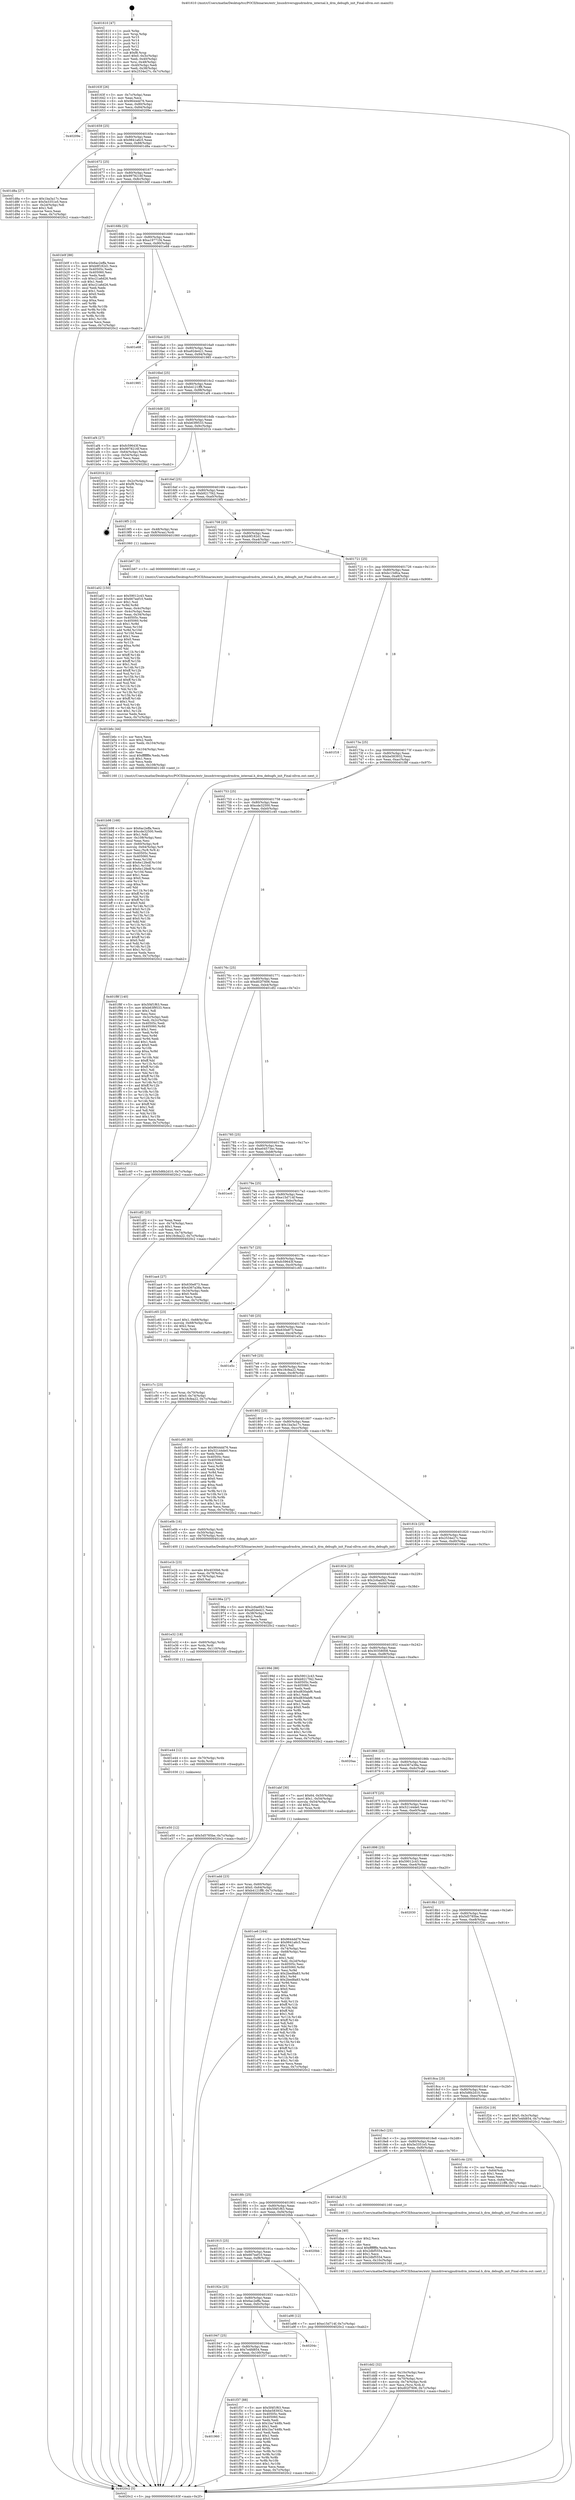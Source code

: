 digraph "0x401610" {
  label = "0x401610 (/mnt/c/Users/mathe/Desktop/tcc/POCII/binaries/extr_linuxdriversgpudrmdrm_internal.h_drm_debugfs_init_Final-ollvm.out::main(0))"
  labelloc = "t"
  node[shape=record]

  Entry [label="",width=0.3,height=0.3,shape=circle,fillcolor=black,style=filled]
  "0x40163f" [label="{
     0x40163f [26]\l
     | [instrs]\l
     &nbsp;&nbsp;0x40163f \<+3\>: mov -0x7c(%rbp),%eax\l
     &nbsp;&nbsp;0x401642 \<+2\>: mov %eax,%ecx\l
     &nbsp;&nbsp;0x401644 \<+6\>: sub $0x9644dd76,%ecx\l
     &nbsp;&nbsp;0x40164a \<+3\>: mov %eax,-0x80(%rbp)\l
     &nbsp;&nbsp;0x40164d \<+6\>: mov %ecx,-0x84(%rbp)\l
     &nbsp;&nbsp;0x401653 \<+6\>: je 000000000040209e \<main+0xa8e\>\l
  }"]
  "0x40209e" [label="{
     0x40209e\l
  }", style=dashed]
  "0x401659" [label="{
     0x401659 [25]\l
     | [instrs]\l
     &nbsp;&nbsp;0x401659 \<+5\>: jmp 000000000040165e \<main+0x4e\>\l
     &nbsp;&nbsp;0x40165e \<+3\>: mov -0x80(%rbp),%eax\l
     &nbsp;&nbsp;0x401661 \<+5\>: sub $0x9841a6c5,%eax\l
     &nbsp;&nbsp;0x401666 \<+6\>: mov %eax,-0x88(%rbp)\l
     &nbsp;&nbsp;0x40166c \<+6\>: je 0000000000401d8a \<main+0x77a\>\l
  }"]
  Exit [label="",width=0.3,height=0.3,shape=circle,fillcolor=black,style=filled,peripheries=2]
  "0x401d8a" [label="{
     0x401d8a [27]\l
     | [instrs]\l
     &nbsp;&nbsp;0x401d8a \<+5\>: mov $0x1ba3a17c,%eax\l
     &nbsp;&nbsp;0x401d8f \<+5\>: mov $0x5e3351e5,%ecx\l
     &nbsp;&nbsp;0x401d94 \<+3\>: mov -0x2d(%rbp),%dl\l
     &nbsp;&nbsp;0x401d97 \<+3\>: test $0x1,%dl\l
     &nbsp;&nbsp;0x401d9a \<+3\>: cmovne %ecx,%eax\l
     &nbsp;&nbsp;0x401d9d \<+3\>: mov %eax,-0x7c(%rbp)\l
     &nbsp;&nbsp;0x401da0 \<+5\>: jmp 00000000004020c2 \<main+0xab2\>\l
  }"]
  "0x401672" [label="{
     0x401672 [25]\l
     | [instrs]\l
     &nbsp;&nbsp;0x401672 \<+5\>: jmp 0000000000401677 \<main+0x67\>\l
     &nbsp;&nbsp;0x401677 \<+3\>: mov -0x80(%rbp),%eax\l
     &nbsp;&nbsp;0x40167a \<+5\>: sub $0x9978216f,%eax\l
     &nbsp;&nbsp;0x40167f \<+6\>: mov %eax,-0x8c(%rbp)\l
     &nbsp;&nbsp;0x401685 \<+6\>: je 0000000000401b0f \<main+0x4ff\>\l
  }"]
  "0x401960" [label="{
     0x401960\l
  }", style=dashed]
  "0x401b0f" [label="{
     0x401b0f [88]\l
     | [instrs]\l
     &nbsp;&nbsp;0x401b0f \<+5\>: mov $0x6ac2effa,%eax\l
     &nbsp;&nbsp;0x401b14 \<+5\>: mov $0xb9f182d1,%ecx\l
     &nbsp;&nbsp;0x401b19 \<+7\>: mov 0x40505c,%edx\l
     &nbsp;&nbsp;0x401b20 \<+7\>: mov 0x405060,%esi\l
     &nbsp;&nbsp;0x401b27 \<+2\>: mov %edx,%edi\l
     &nbsp;&nbsp;0x401b29 \<+6\>: sub $0xc21a6d26,%edi\l
     &nbsp;&nbsp;0x401b2f \<+3\>: sub $0x1,%edi\l
     &nbsp;&nbsp;0x401b32 \<+6\>: add $0xc21a6d26,%edi\l
     &nbsp;&nbsp;0x401b38 \<+3\>: imul %edi,%edx\l
     &nbsp;&nbsp;0x401b3b \<+3\>: and $0x1,%edx\l
     &nbsp;&nbsp;0x401b3e \<+3\>: cmp $0x0,%edx\l
     &nbsp;&nbsp;0x401b41 \<+4\>: sete %r8b\l
     &nbsp;&nbsp;0x401b45 \<+3\>: cmp $0xa,%esi\l
     &nbsp;&nbsp;0x401b48 \<+4\>: setl %r9b\l
     &nbsp;&nbsp;0x401b4c \<+3\>: mov %r8b,%r10b\l
     &nbsp;&nbsp;0x401b4f \<+3\>: and %r9b,%r10b\l
     &nbsp;&nbsp;0x401b52 \<+3\>: xor %r9b,%r8b\l
     &nbsp;&nbsp;0x401b55 \<+3\>: or %r8b,%r10b\l
     &nbsp;&nbsp;0x401b58 \<+4\>: test $0x1,%r10b\l
     &nbsp;&nbsp;0x401b5c \<+3\>: cmovne %ecx,%eax\l
     &nbsp;&nbsp;0x401b5f \<+3\>: mov %eax,-0x7c(%rbp)\l
     &nbsp;&nbsp;0x401b62 \<+5\>: jmp 00000000004020c2 \<main+0xab2\>\l
  }"]
  "0x40168b" [label="{
     0x40168b [25]\l
     | [instrs]\l
     &nbsp;&nbsp;0x40168b \<+5\>: jmp 0000000000401690 \<main+0x80\>\l
     &nbsp;&nbsp;0x401690 \<+3\>: mov -0x80(%rbp),%eax\l
     &nbsp;&nbsp;0x401693 \<+5\>: sub $0xa19771f4,%eax\l
     &nbsp;&nbsp;0x401698 \<+6\>: mov %eax,-0x90(%rbp)\l
     &nbsp;&nbsp;0x40169e \<+6\>: je 0000000000401e68 \<main+0x858\>\l
  }"]
  "0x401f37" [label="{
     0x401f37 [88]\l
     | [instrs]\l
     &nbsp;&nbsp;0x401f37 \<+5\>: mov $0x5f4f1f63,%eax\l
     &nbsp;&nbsp;0x401f3c \<+5\>: mov $0xbe583932,%ecx\l
     &nbsp;&nbsp;0x401f41 \<+7\>: mov 0x40505c,%edx\l
     &nbsp;&nbsp;0x401f48 \<+7\>: mov 0x405060,%esi\l
     &nbsp;&nbsp;0x401f4f \<+2\>: mov %edx,%edi\l
     &nbsp;&nbsp;0x401f51 \<+6\>: sub $0x1ba7448b,%edi\l
     &nbsp;&nbsp;0x401f57 \<+3\>: sub $0x1,%edi\l
     &nbsp;&nbsp;0x401f5a \<+6\>: add $0x1ba7448b,%edi\l
     &nbsp;&nbsp;0x401f60 \<+3\>: imul %edi,%edx\l
     &nbsp;&nbsp;0x401f63 \<+3\>: and $0x1,%edx\l
     &nbsp;&nbsp;0x401f66 \<+3\>: cmp $0x0,%edx\l
     &nbsp;&nbsp;0x401f69 \<+4\>: sete %r8b\l
     &nbsp;&nbsp;0x401f6d \<+3\>: cmp $0xa,%esi\l
     &nbsp;&nbsp;0x401f70 \<+4\>: setl %r9b\l
     &nbsp;&nbsp;0x401f74 \<+3\>: mov %r8b,%r10b\l
     &nbsp;&nbsp;0x401f77 \<+3\>: and %r9b,%r10b\l
     &nbsp;&nbsp;0x401f7a \<+3\>: xor %r9b,%r8b\l
     &nbsp;&nbsp;0x401f7d \<+3\>: or %r8b,%r10b\l
     &nbsp;&nbsp;0x401f80 \<+4\>: test $0x1,%r10b\l
     &nbsp;&nbsp;0x401f84 \<+3\>: cmovne %ecx,%eax\l
     &nbsp;&nbsp;0x401f87 \<+3\>: mov %eax,-0x7c(%rbp)\l
     &nbsp;&nbsp;0x401f8a \<+5\>: jmp 00000000004020c2 \<main+0xab2\>\l
  }"]
  "0x401e68" [label="{
     0x401e68\l
  }", style=dashed]
  "0x4016a4" [label="{
     0x4016a4 [25]\l
     | [instrs]\l
     &nbsp;&nbsp;0x4016a4 \<+5\>: jmp 00000000004016a9 \<main+0x99\>\l
     &nbsp;&nbsp;0x4016a9 \<+3\>: mov -0x80(%rbp),%eax\l
     &nbsp;&nbsp;0x4016ac \<+5\>: sub $0xa92de421,%eax\l
     &nbsp;&nbsp;0x4016b1 \<+6\>: mov %eax,-0x94(%rbp)\l
     &nbsp;&nbsp;0x4016b7 \<+6\>: je 0000000000401985 \<main+0x375\>\l
  }"]
  "0x401947" [label="{
     0x401947 [25]\l
     | [instrs]\l
     &nbsp;&nbsp;0x401947 \<+5\>: jmp 000000000040194c \<main+0x33c\>\l
     &nbsp;&nbsp;0x40194c \<+3\>: mov -0x80(%rbp),%eax\l
     &nbsp;&nbsp;0x40194f \<+5\>: sub $0x7e4fd854,%eax\l
     &nbsp;&nbsp;0x401954 \<+6\>: mov %eax,-0x100(%rbp)\l
     &nbsp;&nbsp;0x40195a \<+6\>: je 0000000000401f37 \<main+0x927\>\l
  }"]
  "0x401985" [label="{
     0x401985\l
  }", style=dashed]
  "0x4016bd" [label="{
     0x4016bd [25]\l
     | [instrs]\l
     &nbsp;&nbsp;0x4016bd \<+5\>: jmp 00000000004016c2 \<main+0xb2\>\l
     &nbsp;&nbsp;0x4016c2 \<+3\>: mov -0x80(%rbp),%eax\l
     &nbsp;&nbsp;0x4016c5 \<+5\>: sub $0xb4121ff8,%eax\l
     &nbsp;&nbsp;0x4016ca \<+6\>: mov %eax,-0x98(%rbp)\l
     &nbsp;&nbsp;0x4016d0 \<+6\>: je 0000000000401af4 \<main+0x4e4\>\l
  }"]
  "0x40204c" [label="{
     0x40204c\l
  }", style=dashed]
  "0x401af4" [label="{
     0x401af4 [27]\l
     | [instrs]\l
     &nbsp;&nbsp;0x401af4 \<+5\>: mov $0xfc59643f,%eax\l
     &nbsp;&nbsp;0x401af9 \<+5\>: mov $0x9978216f,%ecx\l
     &nbsp;&nbsp;0x401afe \<+3\>: mov -0x64(%rbp),%edx\l
     &nbsp;&nbsp;0x401b01 \<+3\>: cmp -0x54(%rbp),%edx\l
     &nbsp;&nbsp;0x401b04 \<+3\>: cmovl %ecx,%eax\l
     &nbsp;&nbsp;0x401b07 \<+3\>: mov %eax,-0x7c(%rbp)\l
     &nbsp;&nbsp;0x401b0a \<+5\>: jmp 00000000004020c2 \<main+0xab2\>\l
  }"]
  "0x4016d6" [label="{
     0x4016d6 [25]\l
     | [instrs]\l
     &nbsp;&nbsp;0x4016d6 \<+5\>: jmp 00000000004016db \<main+0xcb\>\l
     &nbsp;&nbsp;0x4016db \<+3\>: mov -0x80(%rbp),%eax\l
     &nbsp;&nbsp;0x4016de \<+5\>: sub $0xb63f9533,%eax\l
     &nbsp;&nbsp;0x4016e3 \<+6\>: mov %eax,-0x9c(%rbp)\l
     &nbsp;&nbsp;0x4016e9 \<+6\>: je 000000000040201b \<main+0xa0b\>\l
  }"]
  "0x401e50" [label="{
     0x401e50 [12]\l
     | [instrs]\l
     &nbsp;&nbsp;0x401e50 \<+7\>: movl $0x5d5785be,-0x7c(%rbp)\l
     &nbsp;&nbsp;0x401e57 \<+5\>: jmp 00000000004020c2 \<main+0xab2\>\l
  }"]
  "0x40201b" [label="{
     0x40201b [21]\l
     | [instrs]\l
     &nbsp;&nbsp;0x40201b \<+3\>: mov -0x2c(%rbp),%eax\l
     &nbsp;&nbsp;0x40201e \<+7\>: add $0xf8,%rsp\l
     &nbsp;&nbsp;0x402025 \<+1\>: pop %rbx\l
     &nbsp;&nbsp;0x402026 \<+2\>: pop %r12\l
     &nbsp;&nbsp;0x402028 \<+2\>: pop %r13\l
     &nbsp;&nbsp;0x40202a \<+2\>: pop %r14\l
     &nbsp;&nbsp;0x40202c \<+2\>: pop %r15\l
     &nbsp;&nbsp;0x40202e \<+1\>: pop %rbp\l
     &nbsp;&nbsp;0x40202f \<+1\>: ret\l
  }"]
  "0x4016ef" [label="{
     0x4016ef [25]\l
     | [instrs]\l
     &nbsp;&nbsp;0x4016ef \<+5\>: jmp 00000000004016f4 \<main+0xe4\>\l
     &nbsp;&nbsp;0x4016f4 \<+3\>: mov -0x80(%rbp),%eax\l
     &nbsp;&nbsp;0x4016f7 \<+5\>: sub $0xb9217f42,%eax\l
     &nbsp;&nbsp;0x4016fc \<+6\>: mov %eax,-0xa0(%rbp)\l
     &nbsp;&nbsp;0x401702 \<+6\>: je 00000000004019f5 \<main+0x3e5\>\l
  }"]
  "0x401e44" [label="{
     0x401e44 [12]\l
     | [instrs]\l
     &nbsp;&nbsp;0x401e44 \<+4\>: mov -0x70(%rbp),%rdx\l
     &nbsp;&nbsp;0x401e48 \<+3\>: mov %rdx,%rdi\l
     &nbsp;&nbsp;0x401e4b \<+5\>: call 0000000000401030 \<free@plt\>\l
     | [calls]\l
     &nbsp;&nbsp;0x401030 \{1\} (unknown)\l
  }"]
  "0x4019f5" [label="{
     0x4019f5 [13]\l
     | [instrs]\l
     &nbsp;&nbsp;0x4019f5 \<+4\>: mov -0x48(%rbp),%rax\l
     &nbsp;&nbsp;0x4019f9 \<+4\>: mov 0x8(%rax),%rdi\l
     &nbsp;&nbsp;0x4019fd \<+5\>: call 0000000000401060 \<atoi@plt\>\l
     | [calls]\l
     &nbsp;&nbsp;0x401060 \{1\} (unknown)\l
  }"]
  "0x401708" [label="{
     0x401708 [25]\l
     | [instrs]\l
     &nbsp;&nbsp;0x401708 \<+5\>: jmp 000000000040170d \<main+0xfd\>\l
     &nbsp;&nbsp;0x40170d \<+3\>: mov -0x80(%rbp),%eax\l
     &nbsp;&nbsp;0x401710 \<+5\>: sub $0xb9f182d1,%eax\l
     &nbsp;&nbsp;0x401715 \<+6\>: mov %eax,-0xa4(%rbp)\l
     &nbsp;&nbsp;0x40171b \<+6\>: je 0000000000401b67 \<main+0x557\>\l
  }"]
  "0x401e32" [label="{
     0x401e32 [18]\l
     | [instrs]\l
     &nbsp;&nbsp;0x401e32 \<+4\>: mov -0x60(%rbp),%rdx\l
     &nbsp;&nbsp;0x401e36 \<+3\>: mov %rdx,%rdi\l
     &nbsp;&nbsp;0x401e39 \<+6\>: mov %eax,-0x110(%rbp)\l
     &nbsp;&nbsp;0x401e3f \<+5\>: call 0000000000401030 \<free@plt\>\l
     | [calls]\l
     &nbsp;&nbsp;0x401030 \{1\} (unknown)\l
  }"]
  "0x401b67" [label="{
     0x401b67 [5]\l
     | [instrs]\l
     &nbsp;&nbsp;0x401b67 \<+5\>: call 0000000000401160 \<next_i\>\l
     | [calls]\l
     &nbsp;&nbsp;0x401160 \{1\} (/mnt/c/Users/mathe/Desktop/tcc/POCII/binaries/extr_linuxdriversgpudrmdrm_internal.h_drm_debugfs_init_Final-ollvm.out::next_i)\l
  }"]
  "0x401721" [label="{
     0x401721 [25]\l
     | [instrs]\l
     &nbsp;&nbsp;0x401721 \<+5\>: jmp 0000000000401726 \<main+0x116\>\l
     &nbsp;&nbsp;0x401726 \<+3\>: mov -0x80(%rbp),%eax\l
     &nbsp;&nbsp;0x401729 \<+5\>: sub $0xbc15dfca,%eax\l
     &nbsp;&nbsp;0x40172e \<+6\>: mov %eax,-0xa8(%rbp)\l
     &nbsp;&nbsp;0x401734 \<+6\>: je 0000000000401f18 \<main+0x908\>\l
  }"]
  "0x401e1b" [label="{
     0x401e1b [23]\l
     | [instrs]\l
     &nbsp;&nbsp;0x401e1b \<+10\>: movabs $0x4030b6,%rdi\l
     &nbsp;&nbsp;0x401e25 \<+3\>: mov %eax,-0x78(%rbp)\l
     &nbsp;&nbsp;0x401e28 \<+3\>: mov -0x78(%rbp),%esi\l
     &nbsp;&nbsp;0x401e2b \<+2\>: mov $0x0,%al\l
     &nbsp;&nbsp;0x401e2d \<+5\>: call 0000000000401040 \<printf@plt\>\l
     | [calls]\l
     &nbsp;&nbsp;0x401040 \{1\} (unknown)\l
  }"]
  "0x401f18" [label="{
     0x401f18\l
  }", style=dashed]
  "0x40173a" [label="{
     0x40173a [25]\l
     | [instrs]\l
     &nbsp;&nbsp;0x40173a \<+5\>: jmp 000000000040173f \<main+0x12f\>\l
     &nbsp;&nbsp;0x40173f \<+3\>: mov -0x80(%rbp),%eax\l
     &nbsp;&nbsp;0x401742 \<+5\>: sub $0xbe583932,%eax\l
     &nbsp;&nbsp;0x401747 \<+6\>: mov %eax,-0xac(%rbp)\l
     &nbsp;&nbsp;0x40174d \<+6\>: je 0000000000401f8f \<main+0x97f\>\l
  }"]
  "0x401dd2" [label="{
     0x401dd2 [32]\l
     | [instrs]\l
     &nbsp;&nbsp;0x401dd2 \<+6\>: mov -0x10c(%rbp),%ecx\l
     &nbsp;&nbsp;0x401dd8 \<+3\>: imul %eax,%ecx\l
     &nbsp;&nbsp;0x401ddb \<+4\>: mov -0x70(%rbp),%rsi\l
     &nbsp;&nbsp;0x401ddf \<+4\>: movslq -0x74(%rbp),%rdi\l
     &nbsp;&nbsp;0x401de3 \<+3\>: mov %ecx,(%rsi,%rdi,4)\l
     &nbsp;&nbsp;0x401de6 \<+7\>: movl $0xd02f7606,-0x7c(%rbp)\l
     &nbsp;&nbsp;0x401ded \<+5\>: jmp 00000000004020c2 \<main+0xab2\>\l
  }"]
  "0x401f8f" [label="{
     0x401f8f [140]\l
     | [instrs]\l
     &nbsp;&nbsp;0x401f8f \<+5\>: mov $0x5f4f1f63,%eax\l
     &nbsp;&nbsp;0x401f94 \<+5\>: mov $0xb63f9533,%ecx\l
     &nbsp;&nbsp;0x401f99 \<+2\>: mov $0x1,%dl\l
     &nbsp;&nbsp;0x401f9b \<+2\>: xor %esi,%esi\l
     &nbsp;&nbsp;0x401f9d \<+3\>: mov -0x3c(%rbp),%edi\l
     &nbsp;&nbsp;0x401fa0 \<+3\>: mov %edi,-0x2c(%rbp)\l
     &nbsp;&nbsp;0x401fa3 \<+7\>: mov 0x40505c,%edi\l
     &nbsp;&nbsp;0x401faa \<+8\>: mov 0x405060,%r8d\l
     &nbsp;&nbsp;0x401fb2 \<+3\>: sub $0x1,%esi\l
     &nbsp;&nbsp;0x401fb5 \<+3\>: mov %edi,%r9d\l
     &nbsp;&nbsp;0x401fb8 \<+3\>: add %esi,%r9d\l
     &nbsp;&nbsp;0x401fbb \<+4\>: imul %r9d,%edi\l
     &nbsp;&nbsp;0x401fbf \<+3\>: and $0x1,%edi\l
     &nbsp;&nbsp;0x401fc2 \<+3\>: cmp $0x0,%edi\l
     &nbsp;&nbsp;0x401fc5 \<+4\>: sete %r10b\l
     &nbsp;&nbsp;0x401fc9 \<+4\>: cmp $0xa,%r8d\l
     &nbsp;&nbsp;0x401fcd \<+4\>: setl %r11b\l
     &nbsp;&nbsp;0x401fd1 \<+3\>: mov %r10b,%bl\l
     &nbsp;&nbsp;0x401fd4 \<+3\>: xor $0xff,%bl\l
     &nbsp;&nbsp;0x401fd7 \<+3\>: mov %r11b,%r14b\l
     &nbsp;&nbsp;0x401fda \<+4\>: xor $0xff,%r14b\l
     &nbsp;&nbsp;0x401fde \<+3\>: xor $0x1,%dl\l
     &nbsp;&nbsp;0x401fe1 \<+3\>: mov %bl,%r15b\l
     &nbsp;&nbsp;0x401fe4 \<+4\>: and $0xff,%r15b\l
     &nbsp;&nbsp;0x401fe8 \<+3\>: and %dl,%r10b\l
     &nbsp;&nbsp;0x401feb \<+3\>: mov %r14b,%r12b\l
     &nbsp;&nbsp;0x401fee \<+4\>: and $0xff,%r12b\l
     &nbsp;&nbsp;0x401ff2 \<+3\>: and %dl,%r11b\l
     &nbsp;&nbsp;0x401ff5 \<+3\>: or %r10b,%r15b\l
     &nbsp;&nbsp;0x401ff8 \<+3\>: or %r11b,%r12b\l
     &nbsp;&nbsp;0x401ffb \<+3\>: xor %r12b,%r15b\l
     &nbsp;&nbsp;0x401ffe \<+3\>: or %r14b,%bl\l
     &nbsp;&nbsp;0x402001 \<+3\>: xor $0xff,%bl\l
     &nbsp;&nbsp;0x402004 \<+3\>: or $0x1,%dl\l
     &nbsp;&nbsp;0x402007 \<+2\>: and %dl,%bl\l
     &nbsp;&nbsp;0x402009 \<+3\>: or %bl,%r15b\l
     &nbsp;&nbsp;0x40200c \<+4\>: test $0x1,%r15b\l
     &nbsp;&nbsp;0x402010 \<+3\>: cmovne %ecx,%eax\l
     &nbsp;&nbsp;0x402013 \<+3\>: mov %eax,-0x7c(%rbp)\l
     &nbsp;&nbsp;0x402016 \<+5\>: jmp 00000000004020c2 \<main+0xab2\>\l
  }"]
  "0x401753" [label="{
     0x401753 [25]\l
     | [instrs]\l
     &nbsp;&nbsp;0x401753 \<+5\>: jmp 0000000000401758 \<main+0x148\>\l
     &nbsp;&nbsp;0x401758 \<+3\>: mov -0x80(%rbp),%eax\l
     &nbsp;&nbsp;0x40175b \<+5\>: sub $0xcde32500,%eax\l
     &nbsp;&nbsp;0x401760 \<+6\>: mov %eax,-0xb0(%rbp)\l
     &nbsp;&nbsp;0x401766 \<+6\>: je 0000000000401c40 \<main+0x630\>\l
  }"]
  "0x401daa" [label="{
     0x401daa [40]\l
     | [instrs]\l
     &nbsp;&nbsp;0x401daa \<+5\>: mov $0x2,%ecx\l
     &nbsp;&nbsp;0x401daf \<+1\>: cltd\l
     &nbsp;&nbsp;0x401db0 \<+2\>: idiv %ecx\l
     &nbsp;&nbsp;0x401db2 \<+6\>: imul $0xfffffffe,%edx,%ecx\l
     &nbsp;&nbsp;0x401db8 \<+6\>: sub $0x2dbf5554,%ecx\l
     &nbsp;&nbsp;0x401dbe \<+3\>: add $0x1,%ecx\l
     &nbsp;&nbsp;0x401dc1 \<+6\>: add $0x2dbf5554,%ecx\l
     &nbsp;&nbsp;0x401dc7 \<+6\>: mov %ecx,-0x10c(%rbp)\l
     &nbsp;&nbsp;0x401dcd \<+5\>: call 0000000000401160 \<next_i\>\l
     | [calls]\l
     &nbsp;&nbsp;0x401160 \{1\} (/mnt/c/Users/mathe/Desktop/tcc/POCII/binaries/extr_linuxdriversgpudrmdrm_internal.h_drm_debugfs_init_Final-ollvm.out::next_i)\l
  }"]
  "0x401c40" [label="{
     0x401c40 [12]\l
     | [instrs]\l
     &nbsp;&nbsp;0x401c40 \<+7\>: movl $0x5d6b2d10,-0x7c(%rbp)\l
     &nbsp;&nbsp;0x401c47 \<+5\>: jmp 00000000004020c2 \<main+0xab2\>\l
  }"]
  "0x40176c" [label="{
     0x40176c [25]\l
     | [instrs]\l
     &nbsp;&nbsp;0x40176c \<+5\>: jmp 0000000000401771 \<main+0x161\>\l
     &nbsp;&nbsp;0x401771 \<+3\>: mov -0x80(%rbp),%eax\l
     &nbsp;&nbsp;0x401774 \<+5\>: sub $0xd02f7606,%eax\l
     &nbsp;&nbsp;0x401779 \<+6\>: mov %eax,-0xb4(%rbp)\l
     &nbsp;&nbsp;0x40177f \<+6\>: je 0000000000401df2 \<main+0x7e2\>\l
  }"]
  "0x401c7c" [label="{
     0x401c7c [23]\l
     | [instrs]\l
     &nbsp;&nbsp;0x401c7c \<+4\>: mov %rax,-0x70(%rbp)\l
     &nbsp;&nbsp;0x401c80 \<+7\>: movl $0x0,-0x74(%rbp)\l
     &nbsp;&nbsp;0x401c87 \<+7\>: movl $0x18cfea22,-0x7c(%rbp)\l
     &nbsp;&nbsp;0x401c8e \<+5\>: jmp 00000000004020c2 \<main+0xab2\>\l
  }"]
  "0x401df2" [label="{
     0x401df2 [25]\l
     | [instrs]\l
     &nbsp;&nbsp;0x401df2 \<+2\>: xor %eax,%eax\l
     &nbsp;&nbsp;0x401df4 \<+3\>: mov -0x74(%rbp),%ecx\l
     &nbsp;&nbsp;0x401df7 \<+3\>: sub $0x1,%eax\l
     &nbsp;&nbsp;0x401dfa \<+2\>: sub %eax,%ecx\l
     &nbsp;&nbsp;0x401dfc \<+3\>: mov %ecx,-0x74(%rbp)\l
     &nbsp;&nbsp;0x401dff \<+7\>: movl $0x18cfea22,-0x7c(%rbp)\l
     &nbsp;&nbsp;0x401e06 \<+5\>: jmp 00000000004020c2 \<main+0xab2\>\l
  }"]
  "0x401785" [label="{
     0x401785 [25]\l
     | [instrs]\l
     &nbsp;&nbsp;0x401785 \<+5\>: jmp 000000000040178a \<main+0x17a\>\l
     &nbsp;&nbsp;0x40178a \<+3\>: mov -0x80(%rbp),%eax\l
     &nbsp;&nbsp;0x40178d \<+5\>: sub $0xe04573ec,%eax\l
     &nbsp;&nbsp;0x401792 \<+6\>: mov %eax,-0xb8(%rbp)\l
     &nbsp;&nbsp;0x401798 \<+6\>: je 0000000000401ec0 \<main+0x8b0\>\l
  }"]
  "0x401b98" [label="{
     0x401b98 [168]\l
     | [instrs]\l
     &nbsp;&nbsp;0x401b98 \<+5\>: mov $0x6ac2effa,%ecx\l
     &nbsp;&nbsp;0x401b9d \<+5\>: mov $0xcde32500,%edx\l
     &nbsp;&nbsp;0x401ba2 \<+3\>: mov $0x1,%dil\l
     &nbsp;&nbsp;0x401ba5 \<+6\>: mov -0x108(%rbp),%esi\l
     &nbsp;&nbsp;0x401bab \<+3\>: imul %eax,%esi\l
     &nbsp;&nbsp;0x401bae \<+4\>: mov -0x60(%rbp),%r8\l
     &nbsp;&nbsp;0x401bb2 \<+4\>: movslq -0x64(%rbp),%r9\l
     &nbsp;&nbsp;0x401bb6 \<+4\>: mov %esi,(%r8,%r9,4)\l
     &nbsp;&nbsp;0x401bba \<+7\>: mov 0x40505c,%eax\l
     &nbsp;&nbsp;0x401bc1 \<+7\>: mov 0x405060,%esi\l
     &nbsp;&nbsp;0x401bc8 \<+3\>: mov %eax,%r10d\l
     &nbsp;&nbsp;0x401bcb \<+7\>: add $0x6e12fedf,%r10d\l
     &nbsp;&nbsp;0x401bd2 \<+4\>: sub $0x1,%r10d\l
     &nbsp;&nbsp;0x401bd6 \<+7\>: sub $0x6e12fedf,%r10d\l
     &nbsp;&nbsp;0x401bdd \<+4\>: imul %r10d,%eax\l
     &nbsp;&nbsp;0x401be1 \<+3\>: and $0x1,%eax\l
     &nbsp;&nbsp;0x401be4 \<+3\>: cmp $0x0,%eax\l
     &nbsp;&nbsp;0x401be7 \<+4\>: sete %r11b\l
     &nbsp;&nbsp;0x401beb \<+3\>: cmp $0xa,%esi\l
     &nbsp;&nbsp;0x401bee \<+3\>: setl %bl\l
     &nbsp;&nbsp;0x401bf1 \<+3\>: mov %r11b,%r14b\l
     &nbsp;&nbsp;0x401bf4 \<+4\>: xor $0xff,%r14b\l
     &nbsp;&nbsp;0x401bf8 \<+3\>: mov %bl,%r15b\l
     &nbsp;&nbsp;0x401bfb \<+4\>: xor $0xff,%r15b\l
     &nbsp;&nbsp;0x401bff \<+4\>: xor $0x0,%dil\l
     &nbsp;&nbsp;0x401c03 \<+3\>: mov %r14b,%r12b\l
     &nbsp;&nbsp;0x401c06 \<+4\>: and $0x0,%r12b\l
     &nbsp;&nbsp;0x401c0a \<+3\>: and %dil,%r11b\l
     &nbsp;&nbsp;0x401c0d \<+3\>: mov %r15b,%r13b\l
     &nbsp;&nbsp;0x401c10 \<+4\>: and $0x0,%r13b\l
     &nbsp;&nbsp;0x401c14 \<+3\>: and %dil,%bl\l
     &nbsp;&nbsp;0x401c17 \<+3\>: or %r11b,%r12b\l
     &nbsp;&nbsp;0x401c1a \<+3\>: or %bl,%r13b\l
     &nbsp;&nbsp;0x401c1d \<+3\>: xor %r13b,%r12b\l
     &nbsp;&nbsp;0x401c20 \<+3\>: or %r15b,%r14b\l
     &nbsp;&nbsp;0x401c23 \<+4\>: xor $0xff,%r14b\l
     &nbsp;&nbsp;0x401c27 \<+4\>: or $0x0,%dil\l
     &nbsp;&nbsp;0x401c2b \<+3\>: and %dil,%r14b\l
     &nbsp;&nbsp;0x401c2e \<+3\>: or %r14b,%r12b\l
     &nbsp;&nbsp;0x401c31 \<+4\>: test $0x1,%r12b\l
     &nbsp;&nbsp;0x401c35 \<+3\>: cmovne %edx,%ecx\l
     &nbsp;&nbsp;0x401c38 \<+3\>: mov %ecx,-0x7c(%rbp)\l
     &nbsp;&nbsp;0x401c3b \<+5\>: jmp 00000000004020c2 \<main+0xab2\>\l
  }"]
  "0x401ec0" [label="{
     0x401ec0\l
  }", style=dashed]
  "0x40179e" [label="{
     0x40179e [25]\l
     | [instrs]\l
     &nbsp;&nbsp;0x40179e \<+5\>: jmp 00000000004017a3 \<main+0x193\>\l
     &nbsp;&nbsp;0x4017a3 \<+3\>: mov -0x80(%rbp),%eax\l
     &nbsp;&nbsp;0x4017a6 \<+5\>: sub $0xe15d714f,%eax\l
     &nbsp;&nbsp;0x4017ab \<+6\>: mov %eax,-0xbc(%rbp)\l
     &nbsp;&nbsp;0x4017b1 \<+6\>: je 0000000000401aa4 \<main+0x494\>\l
  }"]
  "0x401b6c" [label="{
     0x401b6c [44]\l
     | [instrs]\l
     &nbsp;&nbsp;0x401b6c \<+2\>: xor %ecx,%ecx\l
     &nbsp;&nbsp;0x401b6e \<+5\>: mov $0x2,%edx\l
     &nbsp;&nbsp;0x401b73 \<+6\>: mov %edx,-0x104(%rbp)\l
     &nbsp;&nbsp;0x401b79 \<+1\>: cltd\l
     &nbsp;&nbsp;0x401b7a \<+6\>: mov -0x104(%rbp),%esi\l
     &nbsp;&nbsp;0x401b80 \<+2\>: idiv %esi\l
     &nbsp;&nbsp;0x401b82 \<+6\>: imul $0xfffffffe,%edx,%edx\l
     &nbsp;&nbsp;0x401b88 \<+3\>: sub $0x1,%ecx\l
     &nbsp;&nbsp;0x401b8b \<+2\>: sub %ecx,%edx\l
     &nbsp;&nbsp;0x401b8d \<+6\>: mov %edx,-0x108(%rbp)\l
     &nbsp;&nbsp;0x401b93 \<+5\>: call 0000000000401160 \<next_i\>\l
     | [calls]\l
     &nbsp;&nbsp;0x401160 \{1\} (/mnt/c/Users/mathe/Desktop/tcc/POCII/binaries/extr_linuxdriversgpudrmdrm_internal.h_drm_debugfs_init_Final-ollvm.out::next_i)\l
  }"]
  "0x401aa4" [label="{
     0x401aa4 [27]\l
     | [instrs]\l
     &nbsp;&nbsp;0x401aa4 \<+5\>: mov $0x630e873,%eax\l
     &nbsp;&nbsp;0x401aa9 \<+5\>: mov $0x4367a38a,%ecx\l
     &nbsp;&nbsp;0x401aae \<+3\>: mov -0x34(%rbp),%edx\l
     &nbsp;&nbsp;0x401ab1 \<+3\>: cmp $0x0,%edx\l
     &nbsp;&nbsp;0x401ab4 \<+3\>: cmove %ecx,%eax\l
     &nbsp;&nbsp;0x401ab7 \<+3\>: mov %eax,-0x7c(%rbp)\l
     &nbsp;&nbsp;0x401aba \<+5\>: jmp 00000000004020c2 \<main+0xab2\>\l
  }"]
  "0x4017b7" [label="{
     0x4017b7 [25]\l
     | [instrs]\l
     &nbsp;&nbsp;0x4017b7 \<+5\>: jmp 00000000004017bc \<main+0x1ac\>\l
     &nbsp;&nbsp;0x4017bc \<+3\>: mov -0x80(%rbp),%eax\l
     &nbsp;&nbsp;0x4017bf \<+5\>: sub $0xfc59643f,%eax\l
     &nbsp;&nbsp;0x4017c4 \<+6\>: mov %eax,-0xc0(%rbp)\l
     &nbsp;&nbsp;0x4017ca \<+6\>: je 0000000000401c65 \<main+0x655\>\l
  }"]
  "0x401add" [label="{
     0x401add [23]\l
     | [instrs]\l
     &nbsp;&nbsp;0x401add \<+4\>: mov %rax,-0x60(%rbp)\l
     &nbsp;&nbsp;0x401ae1 \<+7\>: movl $0x0,-0x64(%rbp)\l
     &nbsp;&nbsp;0x401ae8 \<+7\>: movl $0xb4121ff8,-0x7c(%rbp)\l
     &nbsp;&nbsp;0x401aef \<+5\>: jmp 00000000004020c2 \<main+0xab2\>\l
  }"]
  "0x401c65" [label="{
     0x401c65 [23]\l
     | [instrs]\l
     &nbsp;&nbsp;0x401c65 \<+7\>: movl $0x1,-0x68(%rbp)\l
     &nbsp;&nbsp;0x401c6c \<+4\>: movslq -0x68(%rbp),%rax\l
     &nbsp;&nbsp;0x401c70 \<+4\>: shl $0x2,%rax\l
     &nbsp;&nbsp;0x401c74 \<+3\>: mov %rax,%rdi\l
     &nbsp;&nbsp;0x401c77 \<+5\>: call 0000000000401050 \<malloc@plt\>\l
     | [calls]\l
     &nbsp;&nbsp;0x401050 \{1\} (unknown)\l
  }"]
  "0x4017d0" [label="{
     0x4017d0 [25]\l
     | [instrs]\l
     &nbsp;&nbsp;0x4017d0 \<+5\>: jmp 00000000004017d5 \<main+0x1c5\>\l
     &nbsp;&nbsp;0x4017d5 \<+3\>: mov -0x80(%rbp),%eax\l
     &nbsp;&nbsp;0x4017d8 \<+5\>: sub $0x630e873,%eax\l
     &nbsp;&nbsp;0x4017dd \<+6\>: mov %eax,-0xc4(%rbp)\l
     &nbsp;&nbsp;0x4017e3 \<+6\>: je 0000000000401e5c \<main+0x84c\>\l
  }"]
  "0x40192e" [label="{
     0x40192e [25]\l
     | [instrs]\l
     &nbsp;&nbsp;0x40192e \<+5\>: jmp 0000000000401933 \<main+0x323\>\l
     &nbsp;&nbsp;0x401933 \<+3\>: mov -0x80(%rbp),%eax\l
     &nbsp;&nbsp;0x401936 \<+5\>: sub $0x6ac2effa,%eax\l
     &nbsp;&nbsp;0x40193b \<+6\>: mov %eax,-0xfc(%rbp)\l
     &nbsp;&nbsp;0x401941 \<+6\>: je 000000000040204c \<main+0xa3c\>\l
  }"]
  "0x401e5c" [label="{
     0x401e5c\l
  }", style=dashed]
  "0x4017e9" [label="{
     0x4017e9 [25]\l
     | [instrs]\l
     &nbsp;&nbsp;0x4017e9 \<+5\>: jmp 00000000004017ee \<main+0x1de\>\l
     &nbsp;&nbsp;0x4017ee \<+3\>: mov -0x80(%rbp),%eax\l
     &nbsp;&nbsp;0x4017f1 \<+5\>: sub $0x18cfea22,%eax\l
     &nbsp;&nbsp;0x4017f6 \<+6\>: mov %eax,-0xc8(%rbp)\l
     &nbsp;&nbsp;0x4017fc \<+6\>: je 0000000000401c93 \<main+0x683\>\l
  }"]
  "0x401a98" [label="{
     0x401a98 [12]\l
     | [instrs]\l
     &nbsp;&nbsp;0x401a98 \<+7\>: movl $0xe15d714f,-0x7c(%rbp)\l
     &nbsp;&nbsp;0x401a9f \<+5\>: jmp 00000000004020c2 \<main+0xab2\>\l
  }"]
  "0x401c93" [label="{
     0x401c93 [83]\l
     | [instrs]\l
     &nbsp;&nbsp;0x401c93 \<+5\>: mov $0x9644dd76,%eax\l
     &nbsp;&nbsp;0x401c98 \<+5\>: mov $0x52144de0,%ecx\l
     &nbsp;&nbsp;0x401c9d \<+2\>: xor %edx,%edx\l
     &nbsp;&nbsp;0x401c9f \<+7\>: mov 0x40505c,%esi\l
     &nbsp;&nbsp;0x401ca6 \<+7\>: mov 0x405060,%edi\l
     &nbsp;&nbsp;0x401cad \<+3\>: sub $0x1,%edx\l
     &nbsp;&nbsp;0x401cb0 \<+3\>: mov %esi,%r8d\l
     &nbsp;&nbsp;0x401cb3 \<+3\>: add %edx,%r8d\l
     &nbsp;&nbsp;0x401cb6 \<+4\>: imul %r8d,%esi\l
     &nbsp;&nbsp;0x401cba \<+3\>: and $0x1,%esi\l
     &nbsp;&nbsp;0x401cbd \<+3\>: cmp $0x0,%esi\l
     &nbsp;&nbsp;0x401cc0 \<+4\>: sete %r9b\l
     &nbsp;&nbsp;0x401cc4 \<+3\>: cmp $0xa,%edi\l
     &nbsp;&nbsp;0x401cc7 \<+4\>: setl %r10b\l
     &nbsp;&nbsp;0x401ccb \<+3\>: mov %r9b,%r11b\l
     &nbsp;&nbsp;0x401cce \<+3\>: and %r10b,%r11b\l
     &nbsp;&nbsp;0x401cd1 \<+3\>: xor %r10b,%r9b\l
     &nbsp;&nbsp;0x401cd4 \<+3\>: or %r9b,%r11b\l
     &nbsp;&nbsp;0x401cd7 \<+4\>: test $0x1,%r11b\l
     &nbsp;&nbsp;0x401cdb \<+3\>: cmovne %ecx,%eax\l
     &nbsp;&nbsp;0x401cde \<+3\>: mov %eax,-0x7c(%rbp)\l
     &nbsp;&nbsp;0x401ce1 \<+5\>: jmp 00000000004020c2 \<main+0xab2\>\l
  }"]
  "0x401802" [label="{
     0x401802 [25]\l
     | [instrs]\l
     &nbsp;&nbsp;0x401802 \<+5\>: jmp 0000000000401807 \<main+0x1f7\>\l
     &nbsp;&nbsp;0x401807 \<+3\>: mov -0x80(%rbp),%eax\l
     &nbsp;&nbsp;0x40180a \<+5\>: sub $0x1ba3a17c,%eax\l
     &nbsp;&nbsp;0x40180f \<+6\>: mov %eax,-0xcc(%rbp)\l
     &nbsp;&nbsp;0x401815 \<+6\>: je 0000000000401e0b \<main+0x7fb\>\l
  }"]
  "0x401915" [label="{
     0x401915 [25]\l
     | [instrs]\l
     &nbsp;&nbsp;0x401915 \<+5\>: jmp 000000000040191a \<main+0x30a\>\l
     &nbsp;&nbsp;0x40191a \<+3\>: mov -0x80(%rbp),%eax\l
     &nbsp;&nbsp;0x40191d \<+5\>: sub $0x667eef10,%eax\l
     &nbsp;&nbsp;0x401922 \<+6\>: mov %eax,-0xf8(%rbp)\l
     &nbsp;&nbsp;0x401928 \<+6\>: je 0000000000401a98 \<main+0x488\>\l
  }"]
  "0x401e0b" [label="{
     0x401e0b [16]\l
     | [instrs]\l
     &nbsp;&nbsp;0x401e0b \<+4\>: mov -0x60(%rbp),%rdi\l
     &nbsp;&nbsp;0x401e0f \<+3\>: mov -0x50(%rbp),%esi\l
     &nbsp;&nbsp;0x401e12 \<+4\>: mov -0x70(%rbp),%rdx\l
     &nbsp;&nbsp;0x401e16 \<+5\>: call 0000000000401400 \<drm_debugfs_init\>\l
     | [calls]\l
     &nbsp;&nbsp;0x401400 \{1\} (/mnt/c/Users/mathe/Desktop/tcc/POCII/binaries/extr_linuxdriversgpudrmdrm_internal.h_drm_debugfs_init_Final-ollvm.out::drm_debugfs_init)\l
  }"]
  "0x40181b" [label="{
     0x40181b [25]\l
     | [instrs]\l
     &nbsp;&nbsp;0x40181b \<+5\>: jmp 0000000000401820 \<main+0x210\>\l
     &nbsp;&nbsp;0x401820 \<+3\>: mov -0x80(%rbp),%eax\l
     &nbsp;&nbsp;0x401823 \<+5\>: sub $0x2534e27c,%eax\l
     &nbsp;&nbsp;0x401828 \<+6\>: mov %eax,-0xd0(%rbp)\l
     &nbsp;&nbsp;0x40182e \<+6\>: je 000000000040196a \<main+0x35a\>\l
  }"]
  "0x4020bb" [label="{
     0x4020bb\l
  }", style=dashed]
  "0x40196a" [label="{
     0x40196a [27]\l
     | [instrs]\l
     &nbsp;&nbsp;0x40196a \<+5\>: mov $0x2c6adf43,%eax\l
     &nbsp;&nbsp;0x40196f \<+5\>: mov $0xa92de421,%ecx\l
     &nbsp;&nbsp;0x401974 \<+3\>: mov -0x38(%rbp),%edx\l
     &nbsp;&nbsp;0x401977 \<+3\>: cmp $0x2,%edx\l
     &nbsp;&nbsp;0x40197a \<+3\>: cmovne %ecx,%eax\l
     &nbsp;&nbsp;0x40197d \<+3\>: mov %eax,-0x7c(%rbp)\l
     &nbsp;&nbsp;0x401980 \<+5\>: jmp 00000000004020c2 \<main+0xab2\>\l
  }"]
  "0x401834" [label="{
     0x401834 [25]\l
     | [instrs]\l
     &nbsp;&nbsp;0x401834 \<+5\>: jmp 0000000000401839 \<main+0x229\>\l
     &nbsp;&nbsp;0x401839 \<+3\>: mov -0x80(%rbp),%eax\l
     &nbsp;&nbsp;0x40183c \<+5\>: sub $0x2c6adf43,%eax\l
     &nbsp;&nbsp;0x401841 \<+6\>: mov %eax,-0xd4(%rbp)\l
     &nbsp;&nbsp;0x401847 \<+6\>: je 000000000040199d \<main+0x38d\>\l
  }"]
  "0x4020c2" [label="{
     0x4020c2 [5]\l
     | [instrs]\l
     &nbsp;&nbsp;0x4020c2 \<+5\>: jmp 000000000040163f \<main+0x2f\>\l
  }"]
  "0x401610" [label="{
     0x401610 [47]\l
     | [instrs]\l
     &nbsp;&nbsp;0x401610 \<+1\>: push %rbp\l
     &nbsp;&nbsp;0x401611 \<+3\>: mov %rsp,%rbp\l
     &nbsp;&nbsp;0x401614 \<+2\>: push %r15\l
     &nbsp;&nbsp;0x401616 \<+2\>: push %r14\l
     &nbsp;&nbsp;0x401618 \<+2\>: push %r13\l
     &nbsp;&nbsp;0x40161a \<+2\>: push %r12\l
     &nbsp;&nbsp;0x40161c \<+1\>: push %rbx\l
     &nbsp;&nbsp;0x40161d \<+7\>: sub $0xf8,%rsp\l
     &nbsp;&nbsp;0x401624 \<+7\>: movl $0x0,-0x3c(%rbp)\l
     &nbsp;&nbsp;0x40162b \<+3\>: mov %edi,-0x40(%rbp)\l
     &nbsp;&nbsp;0x40162e \<+4\>: mov %rsi,-0x48(%rbp)\l
     &nbsp;&nbsp;0x401632 \<+3\>: mov -0x40(%rbp),%edi\l
     &nbsp;&nbsp;0x401635 \<+3\>: mov %edi,-0x38(%rbp)\l
     &nbsp;&nbsp;0x401638 \<+7\>: movl $0x2534e27c,-0x7c(%rbp)\l
  }"]
  "0x4018fc" [label="{
     0x4018fc [25]\l
     | [instrs]\l
     &nbsp;&nbsp;0x4018fc \<+5\>: jmp 0000000000401901 \<main+0x2f1\>\l
     &nbsp;&nbsp;0x401901 \<+3\>: mov -0x80(%rbp),%eax\l
     &nbsp;&nbsp;0x401904 \<+5\>: sub $0x5f4f1f63,%eax\l
     &nbsp;&nbsp;0x401909 \<+6\>: mov %eax,-0xf4(%rbp)\l
     &nbsp;&nbsp;0x40190f \<+6\>: je 00000000004020bb \<main+0xaab\>\l
  }"]
  "0x40199d" [label="{
     0x40199d [88]\l
     | [instrs]\l
     &nbsp;&nbsp;0x40199d \<+5\>: mov $0x59012c43,%eax\l
     &nbsp;&nbsp;0x4019a2 \<+5\>: mov $0xb9217f42,%ecx\l
     &nbsp;&nbsp;0x4019a7 \<+7\>: mov 0x40505c,%edx\l
     &nbsp;&nbsp;0x4019ae \<+7\>: mov 0x405060,%esi\l
     &nbsp;&nbsp;0x4019b5 \<+2\>: mov %edx,%edi\l
     &nbsp;&nbsp;0x4019b7 \<+6\>: sub $0xd830abf6,%edi\l
     &nbsp;&nbsp;0x4019bd \<+3\>: sub $0x1,%edi\l
     &nbsp;&nbsp;0x4019c0 \<+6\>: add $0xd830abf6,%edi\l
     &nbsp;&nbsp;0x4019c6 \<+3\>: imul %edi,%edx\l
     &nbsp;&nbsp;0x4019c9 \<+3\>: and $0x1,%edx\l
     &nbsp;&nbsp;0x4019cc \<+3\>: cmp $0x0,%edx\l
     &nbsp;&nbsp;0x4019cf \<+4\>: sete %r8b\l
     &nbsp;&nbsp;0x4019d3 \<+3\>: cmp $0xa,%esi\l
     &nbsp;&nbsp;0x4019d6 \<+4\>: setl %r9b\l
     &nbsp;&nbsp;0x4019da \<+3\>: mov %r8b,%r10b\l
     &nbsp;&nbsp;0x4019dd \<+3\>: and %r9b,%r10b\l
     &nbsp;&nbsp;0x4019e0 \<+3\>: xor %r9b,%r8b\l
     &nbsp;&nbsp;0x4019e3 \<+3\>: or %r8b,%r10b\l
     &nbsp;&nbsp;0x4019e6 \<+4\>: test $0x1,%r10b\l
     &nbsp;&nbsp;0x4019ea \<+3\>: cmovne %ecx,%eax\l
     &nbsp;&nbsp;0x4019ed \<+3\>: mov %eax,-0x7c(%rbp)\l
     &nbsp;&nbsp;0x4019f0 \<+5\>: jmp 00000000004020c2 \<main+0xab2\>\l
  }"]
  "0x40184d" [label="{
     0x40184d [25]\l
     | [instrs]\l
     &nbsp;&nbsp;0x40184d \<+5\>: jmp 0000000000401852 \<main+0x242\>\l
     &nbsp;&nbsp;0x401852 \<+3\>: mov -0x80(%rbp),%eax\l
     &nbsp;&nbsp;0x401855 \<+5\>: sub $0x30358008,%eax\l
     &nbsp;&nbsp;0x40185a \<+6\>: mov %eax,-0xd8(%rbp)\l
     &nbsp;&nbsp;0x401860 \<+6\>: je 00000000004020aa \<main+0xa9a\>\l
  }"]
  "0x401a02" [label="{
     0x401a02 [150]\l
     | [instrs]\l
     &nbsp;&nbsp;0x401a02 \<+5\>: mov $0x59012c43,%ecx\l
     &nbsp;&nbsp;0x401a07 \<+5\>: mov $0x667eef10,%edx\l
     &nbsp;&nbsp;0x401a0c \<+3\>: mov $0x1,%sil\l
     &nbsp;&nbsp;0x401a0f \<+3\>: xor %r8d,%r8d\l
     &nbsp;&nbsp;0x401a12 \<+3\>: mov %eax,-0x4c(%rbp)\l
     &nbsp;&nbsp;0x401a15 \<+3\>: mov -0x4c(%rbp),%eax\l
     &nbsp;&nbsp;0x401a18 \<+3\>: mov %eax,-0x34(%rbp)\l
     &nbsp;&nbsp;0x401a1b \<+7\>: mov 0x40505c,%eax\l
     &nbsp;&nbsp;0x401a22 \<+8\>: mov 0x405060,%r9d\l
     &nbsp;&nbsp;0x401a2a \<+4\>: sub $0x1,%r8d\l
     &nbsp;&nbsp;0x401a2e \<+3\>: mov %eax,%r10d\l
     &nbsp;&nbsp;0x401a31 \<+3\>: add %r8d,%r10d\l
     &nbsp;&nbsp;0x401a34 \<+4\>: imul %r10d,%eax\l
     &nbsp;&nbsp;0x401a38 \<+3\>: and $0x1,%eax\l
     &nbsp;&nbsp;0x401a3b \<+3\>: cmp $0x0,%eax\l
     &nbsp;&nbsp;0x401a3e \<+4\>: sete %r11b\l
     &nbsp;&nbsp;0x401a42 \<+4\>: cmp $0xa,%r9d\l
     &nbsp;&nbsp;0x401a46 \<+3\>: setl %bl\l
     &nbsp;&nbsp;0x401a49 \<+3\>: mov %r11b,%r14b\l
     &nbsp;&nbsp;0x401a4c \<+4\>: xor $0xff,%r14b\l
     &nbsp;&nbsp;0x401a50 \<+3\>: mov %bl,%r15b\l
     &nbsp;&nbsp;0x401a53 \<+4\>: xor $0xff,%r15b\l
     &nbsp;&nbsp;0x401a57 \<+4\>: xor $0x1,%sil\l
     &nbsp;&nbsp;0x401a5b \<+3\>: mov %r14b,%r12b\l
     &nbsp;&nbsp;0x401a5e \<+4\>: and $0xff,%r12b\l
     &nbsp;&nbsp;0x401a62 \<+3\>: and %sil,%r11b\l
     &nbsp;&nbsp;0x401a65 \<+3\>: mov %r15b,%r13b\l
     &nbsp;&nbsp;0x401a68 \<+4\>: and $0xff,%r13b\l
     &nbsp;&nbsp;0x401a6c \<+3\>: and %sil,%bl\l
     &nbsp;&nbsp;0x401a6f \<+3\>: or %r11b,%r12b\l
     &nbsp;&nbsp;0x401a72 \<+3\>: or %bl,%r13b\l
     &nbsp;&nbsp;0x401a75 \<+3\>: xor %r13b,%r12b\l
     &nbsp;&nbsp;0x401a78 \<+3\>: or %r15b,%r14b\l
     &nbsp;&nbsp;0x401a7b \<+4\>: xor $0xff,%r14b\l
     &nbsp;&nbsp;0x401a7f \<+4\>: or $0x1,%sil\l
     &nbsp;&nbsp;0x401a83 \<+3\>: and %sil,%r14b\l
     &nbsp;&nbsp;0x401a86 \<+3\>: or %r14b,%r12b\l
     &nbsp;&nbsp;0x401a89 \<+4\>: test $0x1,%r12b\l
     &nbsp;&nbsp;0x401a8d \<+3\>: cmovne %edx,%ecx\l
     &nbsp;&nbsp;0x401a90 \<+3\>: mov %ecx,-0x7c(%rbp)\l
     &nbsp;&nbsp;0x401a93 \<+5\>: jmp 00000000004020c2 \<main+0xab2\>\l
  }"]
  "0x401da5" [label="{
     0x401da5 [5]\l
     | [instrs]\l
     &nbsp;&nbsp;0x401da5 \<+5\>: call 0000000000401160 \<next_i\>\l
     | [calls]\l
     &nbsp;&nbsp;0x401160 \{1\} (/mnt/c/Users/mathe/Desktop/tcc/POCII/binaries/extr_linuxdriversgpudrmdrm_internal.h_drm_debugfs_init_Final-ollvm.out::next_i)\l
  }"]
  "0x4020aa" [label="{
     0x4020aa\l
  }", style=dashed]
  "0x401866" [label="{
     0x401866 [25]\l
     | [instrs]\l
     &nbsp;&nbsp;0x401866 \<+5\>: jmp 000000000040186b \<main+0x25b\>\l
     &nbsp;&nbsp;0x40186b \<+3\>: mov -0x80(%rbp),%eax\l
     &nbsp;&nbsp;0x40186e \<+5\>: sub $0x4367a38a,%eax\l
     &nbsp;&nbsp;0x401873 \<+6\>: mov %eax,-0xdc(%rbp)\l
     &nbsp;&nbsp;0x401879 \<+6\>: je 0000000000401abf \<main+0x4af\>\l
  }"]
  "0x4018e3" [label="{
     0x4018e3 [25]\l
     | [instrs]\l
     &nbsp;&nbsp;0x4018e3 \<+5\>: jmp 00000000004018e8 \<main+0x2d8\>\l
     &nbsp;&nbsp;0x4018e8 \<+3\>: mov -0x80(%rbp),%eax\l
     &nbsp;&nbsp;0x4018eb \<+5\>: sub $0x5e3351e5,%eax\l
     &nbsp;&nbsp;0x4018f0 \<+6\>: mov %eax,-0xf0(%rbp)\l
     &nbsp;&nbsp;0x4018f6 \<+6\>: je 0000000000401da5 \<main+0x795\>\l
  }"]
  "0x401abf" [label="{
     0x401abf [30]\l
     | [instrs]\l
     &nbsp;&nbsp;0x401abf \<+7\>: movl $0x64,-0x50(%rbp)\l
     &nbsp;&nbsp;0x401ac6 \<+7\>: movl $0x1,-0x54(%rbp)\l
     &nbsp;&nbsp;0x401acd \<+4\>: movslq -0x54(%rbp),%rax\l
     &nbsp;&nbsp;0x401ad1 \<+4\>: shl $0x2,%rax\l
     &nbsp;&nbsp;0x401ad5 \<+3\>: mov %rax,%rdi\l
     &nbsp;&nbsp;0x401ad8 \<+5\>: call 0000000000401050 \<malloc@plt\>\l
     | [calls]\l
     &nbsp;&nbsp;0x401050 \{1\} (unknown)\l
  }"]
  "0x40187f" [label="{
     0x40187f [25]\l
     | [instrs]\l
     &nbsp;&nbsp;0x40187f \<+5\>: jmp 0000000000401884 \<main+0x274\>\l
     &nbsp;&nbsp;0x401884 \<+3\>: mov -0x80(%rbp),%eax\l
     &nbsp;&nbsp;0x401887 \<+5\>: sub $0x52144de0,%eax\l
     &nbsp;&nbsp;0x40188c \<+6\>: mov %eax,-0xe0(%rbp)\l
     &nbsp;&nbsp;0x401892 \<+6\>: je 0000000000401ce6 \<main+0x6d6\>\l
  }"]
  "0x401c4c" [label="{
     0x401c4c [25]\l
     | [instrs]\l
     &nbsp;&nbsp;0x401c4c \<+2\>: xor %eax,%eax\l
     &nbsp;&nbsp;0x401c4e \<+3\>: mov -0x64(%rbp),%ecx\l
     &nbsp;&nbsp;0x401c51 \<+3\>: sub $0x1,%eax\l
     &nbsp;&nbsp;0x401c54 \<+2\>: sub %eax,%ecx\l
     &nbsp;&nbsp;0x401c56 \<+3\>: mov %ecx,-0x64(%rbp)\l
     &nbsp;&nbsp;0x401c59 \<+7\>: movl $0xb4121ff8,-0x7c(%rbp)\l
     &nbsp;&nbsp;0x401c60 \<+5\>: jmp 00000000004020c2 \<main+0xab2\>\l
  }"]
  "0x401ce6" [label="{
     0x401ce6 [164]\l
     | [instrs]\l
     &nbsp;&nbsp;0x401ce6 \<+5\>: mov $0x9644dd76,%eax\l
     &nbsp;&nbsp;0x401ceb \<+5\>: mov $0x9841a6c5,%ecx\l
     &nbsp;&nbsp;0x401cf0 \<+2\>: mov $0x1,%dl\l
     &nbsp;&nbsp;0x401cf2 \<+3\>: mov -0x74(%rbp),%esi\l
     &nbsp;&nbsp;0x401cf5 \<+3\>: cmp -0x68(%rbp),%esi\l
     &nbsp;&nbsp;0x401cf8 \<+4\>: setl %dil\l
     &nbsp;&nbsp;0x401cfc \<+4\>: and $0x1,%dil\l
     &nbsp;&nbsp;0x401d00 \<+4\>: mov %dil,-0x2d(%rbp)\l
     &nbsp;&nbsp;0x401d04 \<+7\>: mov 0x40505c,%esi\l
     &nbsp;&nbsp;0x401d0b \<+8\>: mov 0x405060,%r8d\l
     &nbsp;&nbsp;0x401d13 \<+3\>: mov %esi,%r9d\l
     &nbsp;&nbsp;0x401d16 \<+7\>: add $0x2bed8a83,%r9d\l
     &nbsp;&nbsp;0x401d1d \<+4\>: sub $0x1,%r9d\l
     &nbsp;&nbsp;0x401d21 \<+7\>: sub $0x2bed8a83,%r9d\l
     &nbsp;&nbsp;0x401d28 \<+4\>: imul %r9d,%esi\l
     &nbsp;&nbsp;0x401d2c \<+3\>: and $0x1,%esi\l
     &nbsp;&nbsp;0x401d2f \<+3\>: cmp $0x0,%esi\l
     &nbsp;&nbsp;0x401d32 \<+4\>: sete %dil\l
     &nbsp;&nbsp;0x401d36 \<+4\>: cmp $0xa,%r8d\l
     &nbsp;&nbsp;0x401d3a \<+4\>: setl %r10b\l
     &nbsp;&nbsp;0x401d3e \<+3\>: mov %dil,%r11b\l
     &nbsp;&nbsp;0x401d41 \<+4\>: xor $0xff,%r11b\l
     &nbsp;&nbsp;0x401d45 \<+3\>: mov %r10b,%bl\l
     &nbsp;&nbsp;0x401d48 \<+3\>: xor $0xff,%bl\l
     &nbsp;&nbsp;0x401d4b \<+3\>: xor $0x1,%dl\l
     &nbsp;&nbsp;0x401d4e \<+3\>: mov %r11b,%r14b\l
     &nbsp;&nbsp;0x401d51 \<+4\>: and $0xff,%r14b\l
     &nbsp;&nbsp;0x401d55 \<+3\>: and %dl,%dil\l
     &nbsp;&nbsp;0x401d58 \<+3\>: mov %bl,%r15b\l
     &nbsp;&nbsp;0x401d5b \<+4\>: and $0xff,%r15b\l
     &nbsp;&nbsp;0x401d5f \<+3\>: and %dl,%r10b\l
     &nbsp;&nbsp;0x401d62 \<+3\>: or %dil,%r14b\l
     &nbsp;&nbsp;0x401d65 \<+3\>: or %r10b,%r15b\l
     &nbsp;&nbsp;0x401d68 \<+3\>: xor %r15b,%r14b\l
     &nbsp;&nbsp;0x401d6b \<+3\>: or %bl,%r11b\l
     &nbsp;&nbsp;0x401d6e \<+4\>: xor $0xff,%r11b\l
     &nbsp;&nbsp;0x401d72 \<+3\>: or $0x1,%dl\l
     &nbsp;&nbsp;0x401d75 \<+3\>: and %dl,%r11b\l
     &nbsp;&nbsp;0x401d78 \<+3\>: or %r11b,%r14b\l
     &nbsp;&nbsp;0x401d7b \<+4\>: test $0x1,%r14b\l
     &nbsp;&nbsp;0x401d7f \<+3\>: cmovne %ecx,%eax\l
     &nbsp;&nbsp;0x401d82 \<+3\>: mov %eax,-0x7c(%rbp)\l
     &nbsp;&nbsp;0x401d85 \<+5\>: jmp 00000000004020c2 \<main+0xab2\>\l
  }"]
  "0x401898" [label="{
     0x401898 [25]\l
     | [instrs]\l
     &nbsp;&nbsp;0x401898 \<+5\>: jmp 000000000040189d \<main+0x28d\>\l
     &nbsp;&nbsp;0x40189d \<+3\>: mov -0x80(%rbp),%eax\l
     &nbsp;&nbsp;0x4018a0 \<+5\>: sub $0x59012c43,%eax\l
     &nbsp;&nbsp;0x4018a5 \<+6\>: mov %eax,-0xe4(%rbp)\l
     &nbsp;&nbsp;0x4018ab \<+6\>: je 0000000000402030 \<main+0xa20\>\l
  }"]
  "0x4018ca" [label="{
     0x4018ca [25]\l
     | [instrs]\l
     &nbsp;&nbsp;0x4018ca \<+5\>: jmp 00000000004018cf \<main+0x2bf\>\l
     &nbsp;&nbsp;0x4018cf \<+3\>: mov -0x80(%rbp),%eax\l
     &nbsp;&nbsp;0x4018d2 \<+5\>: sub $0x5d6b2d10,%eax\l
     &nbsp;&nbsp;0x4018d7 \<+6\>: mov %eax,-0xec(%rbp)\l
     &nbsp;&nbsp;0x4018dd \<+6\>: je 0000000000401c4c \<main+0x63c\>\l
  }"]
  "0x402030" [label="{
     0x402030\l
  }", style=dashed]
  "0x4018b1" [label="{
     0x4018b1 [25]\l
     | [instrs]\l
     &nbsp;&nbsp;0x4018b1 \<+5\>: jmp 00000000004018b6 \<main+0x2a6\>\l
     &nbsp;&nbsp;0x4018b6 \<+3\>: mov -0x80(%rbp),%eax\l
     &nbsp;&nbsp;0x4018b9 \<+5\>: sub $0x5d5785be,%eax\l
     &nbsp;&nbsp;0x4018be \<+6\>: mov %eax,-0xe8(%rbp)\l
     &nbsp;&nbsp;0x4018c4 \<+6\>: je 0000000000401f24 \<main+0x914\>\l
  }"]
  "0x401f24" [label="{
     0x401f24 [19]\l
     | [instrs]\l
     &nbsp;&nbsp;0x401f24 \<+7\>: movl $0x0,-0x3c(%rbp)\l
     &nbsp;&nbsp;0x401f2b \<+7\>: movl $0x7e4fd854,-0x7c(%rbp)\l
     &nbsp;&nbsp;0x401f32 \<+5\>: jmp 00000000004020c2 \<main+0xab2\>\l
  }"]
  Entry -> "0x401610" [label=" 1"]
  "0x40163f" -> "0x40209e" [label=" 0"]
  "0x40163f" -> "0x401659" [label=" 26"]
  "0x40201b" -> Exit [label=" 1"]
  "0x401659" -> "0x401d8a" [label=" 2"]
  "0x401659" -> "0x401672" [label=" 24"]
  "0x401f8f" -> "0x4020c2" [label=" 1"]
  "0x401672" -> "0x401b0f" [label=" 1"]
  "0x401672" -> "0x40168b" [label=" 23"]
  "0x401f37" -> "0x4020c2" [label=" 1"]
  "0x40168b" -> "0x401e68" [label=" 0"]
  "0x40168b" -> "0x4016a4" [label=" 23"]
  "0x401947" -> "0x401960" [label=" 0"]
  "0x4016a4" -> "0x401985" [label=" 0"]
  "0x4016a4" -> "0x4016bd" [label=" 23"]
  "0x401947" -> "0x401f37" [label=" 1"]
  "0x4016bd" -> "0x401af4" [label=" 2"]
  "0x4016bd" -> "0x4016d6" [label=" 21"]
  "0x40192e" -> "0x401947" [label=" 1"]
  "0x4016d6" -> "0x40201b" [label=" 1"]
  "0x4016d6" -> "0x4016ef" [label=" 20"]
  "0x40192e" -> "0x40204c" [label=" 0"]
  "0x4016ef" -> "0x4019f5" [label=" 1"]
  "0x4016ef" -> "0x401708" [label=" 19"]
  "0x401f24" -> "0x4020c2" [label=" 1"]
  "0x401708" -> "0x401b67" [label=" 1"]
  "0x401708" -> "0x401721" [label=" 18"]
  "0x401e50" -> "0x4020c2" [label=" 1"]
  "0x401721" -> "0x401f18" [label=" 0"]
  "0x401721" -> "0x40173a" [label=" 18"]
  "0x401e44" -> "0x401e50" [label=" 1"]
  "0x40173a" -> "0x401f8f" [label=" 1"]
  "0x40173a" -> "0x401753" [label=" 17"]
  "0x401e32" -> "0x401e44" [label=" 1"]
  "0x401753" -> "0x401c40" [label=" 1"]
  "0x401753" -> "0x40176c" [label=" 16"]
  "0x401e1b" -> "0x401e32" [label=" 1"]
  "0x40176c" -> "0x401df2" [label=" 1"]
  "0x40176c" -> "0x401785" [label=" 15"]
  "0x401e0b" -> "0x401e1b" [label=" 1"]
  "0x401785" -> "0x401ec0" [label=" 0"]
  "0x401785" -> "0x40179e" [label=" 15"]
  "0x401df2" -> "0x4020c2" [label=" 1"]
  "0x40179e" -> "0x401aa4" [label=" 1"]
  "0x40179e" -> "0x4017b7" [label=" 14"]
  "0x401dd2" -> "0x4020c2" [label=" 1"]
  "0x4017b7" -> "0x401c65" [label=" 1"]
  "0x4017b7" -> "0x4017d0" [label=" 13"]
  "0x401daa" -> "0x401dd2" [label=" 1"]
  "0x4017d0" -> "0x401e5c" [label=" 0"]
  "0x4017d0" -> "0x4017e9" [label=" 13"]
  "0x401da5" -> "0x401daa" [label=" 1"]
  "0x4017e9" -> "0x401c93" [label=" 2"]
  "0x4017e9" -> "0x401802" [label=" 11"]
  "0x401d8a" -> "0x4020c2" [label=" 2"]
  "0x401802" -> "0x401e0b" [label=" 1"]
  "0x401802" -> "0x40181b" [label=" 10"]
  "0x401c93" -> "0x4020c2" [label=" 2"]
  "0x40181b" -> "0x40196a" [label=" 1"]
  "0x40181b" -> "0x401834" [label=" 9"]
  "0x40196a" -> "0x4020c2" [label=" 1"]
  "0x401610" -> "0x40163f" [label=" 1"]
  "0x4020c2" -> "0x40163f" [label=" 25"]
  "0x401c7c" -> "0x4020c2" [label=" 1"]
  "0x401834" -> "0x40199d" [label=" 1"]
  "0x401834" -> "0x40184d" [label=" 8"]
  "0x40199d" -> "0x4020c2" [label=" 1"]
  "0x4019f5" -> "0x401a02" [label=" 1"]
  "0x401a02" -> "0x4020c2" [label=" 1"]
  "0x401c4c" -> "0x4020c2" [label=" 1"]
  "0x40184d" -> "0x4020aa" [label=" 0"]
  "0x40184d" -> "0x401866" [label=" 8"]
  "0x401c40" -> "0x4020c2" [label=" 1"]
  "0x401866" -> "0x401abf" [label=" 1"]
  "0x401866" -> "0x40187f" [label=" 7"]
  "0x401b6c" -> "0x401b98" [label=" 1"]
  "0x40187f" -> "0x401ce6" [label=" 2"]
  "0x40187f" -> "0x401898" [label=" 5"]
  "0x401b67" -> "0x401b6c" [label=" 1"]
  "0x401898" -> "0x402030" [label=" 0"]
  "0x401898" -> "0x4018b1" [label=" 5"]
  "0x401af4" -> "0x4020c2" [label=" 2"]
  "0x4018b1" -> "0x401f24" [label=" 1"]
  "0x4018b1" -> "0x4018ca" [label=" 4"]
  "0x401b0f" -> "0x4020c2" [label=" 1"]
  "0x4018ca" -> "0x401c4c" [label=" 1"]
  "0x4018ca" -> "0x4018e3" [label=" 3"]
  "0x401b98" -> "0x4020c2" [label=" 1"]
  "0x4018e3" -> "0x401da5" [label=" 1"]
  "0x4018e3" -> "0x4018fc" [label=" 2"]
  "0x401c65" -> "0x401c7c" [label=" 1"]
  "0x4018fc" -> "0x4020bb" [label=" 0"]
  "0x4018fc" -> "0x401915" [label=" 2"]
  "0x401ce6" -> "0x4020c2" [label=" 2"]
  "0x401915" -> "0x401a98" [label=" 1"]
  "0x401915" -> "0x40192e" [label=" 1"]
  "0x401a98" -> "0x4020c2" [label=" 1"]
  "0x401aa4" -> "0x4020c2" [label=" 1"]
  "0x401abf" -> "0x401add" [label=" 1"]
  "0x401add" -> "0x4020c2" [label=" 1"]
}
